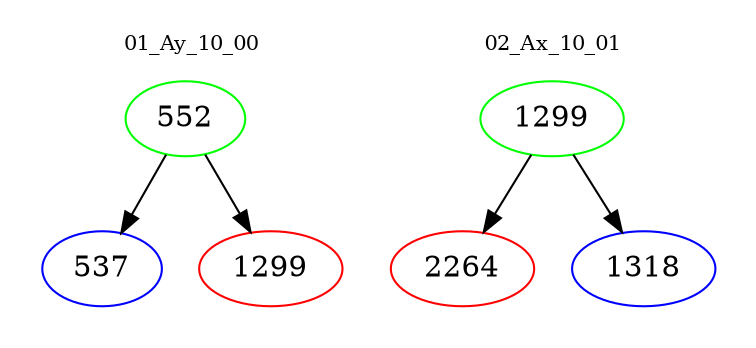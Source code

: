 digraph{
subgraph cluster_0 {
color = white
label = "01_Ay_10_00";
fontsize=10;
T0_552 [label="552", color="green"]
T0_552 -> T0_537 [color="black"]
T0_537 [label="537", color="blue"]
T0_552 -> T0_1299 [color="black"]
T0_1299 [label="1299", color="red"]
}
subgraph cluster_1 {
color = white
label = "02_Ax_10_01";
fontsize=10;
T1_1299 [label="1299", color="green"]
T1_1299 -> T1_2264 [color="black"]
T1_2264 [label="2264", color="red"]
T1_1299 -> T1_1318 [color="black"]
T1_1318 [label="1318", color="blue"]
}
}
